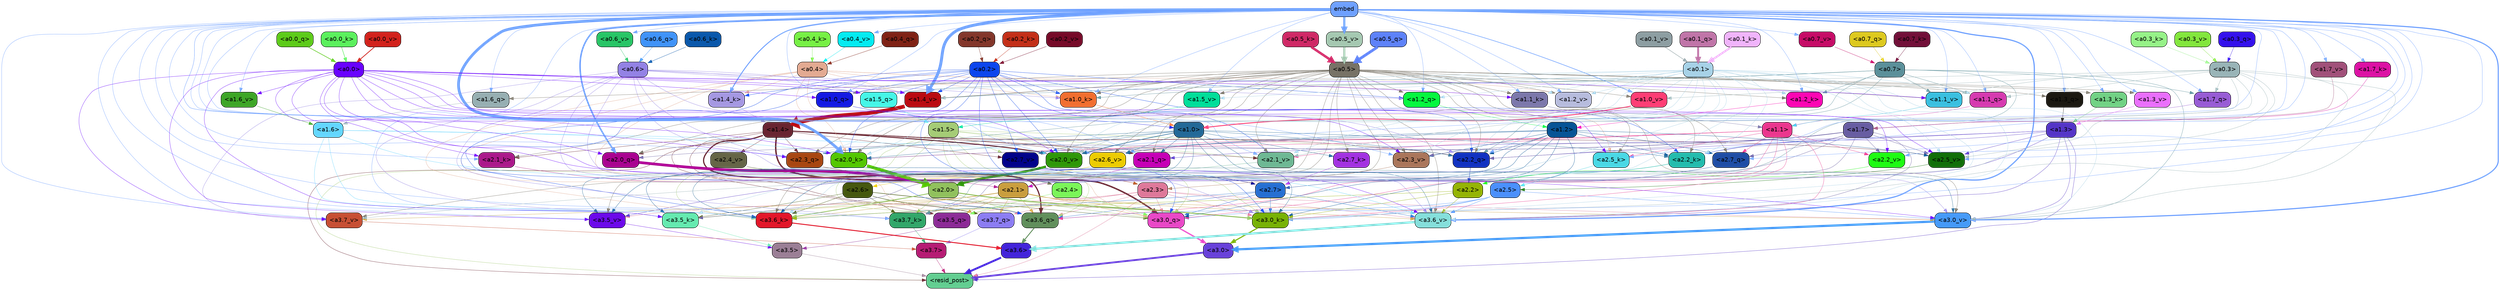 strict digraph "" {
	graph [bgcolor=transparent,
		layout=dot,
		overlap=false,
		splines=true
	];
	"<a3.7>"	[color=black,
		fillcolor="#b61c74",
		fontname=Helvetica,
		shape=box,
		style="filled, rounded"];
	"<resid_post>"	[color=black,
		fillcolor="#62ce91",
		fontname=Helvetica,
		shape=box,
		style="filled, rounded"];
	"<a3.7>" -> "<resid_post>"	[color="#b61c74",
		penwidth=0.6239100098609924];
	"<a3.6>"	[color=black,
		fillcolor="#4324da",
		fontname=Helvetica,
		shape=box,
		style="filled, rounded"];
	"<a3.6>" -> "<resid_post>"	[color="#4324da",
		penwidth=4.569062113761902];
	"<a3.5>"	[color=black,
		fillcolor="#9b7f96",
		fontname=Helvetica,
		shape=box,
		style="filled, rounded"];
	"<a3.5>" -> "<resid_post>"	[color="#9b7f96",
		penwidth=0.6];
	"<a3.0>"	[color=black,
		fillcolor="#6942da",
		fontname=Helvetica,
		shape=box,
		style="filled, rounded"];
	"<a3.0>" -> "<resid_post>"	[color="#6942da",
		penwidth=4.283544182777405];
	"<a2.3>"	[color=black,
		fillcolor="#de789a",
		fontname=Helvetica,
		shape=box,
		style="filled, rounded"];
	"<a2.3>" -> "<resid_post>"	[color="#de789a",
		penwidth=0.6];
	"<a3.7_q>"	[color=black,
		fillcolor="#8c7df3",
		fontname=Helvetica,
		shape=box,
		style="filled, rounded"];
	"<a2.3>" -> "<a3.7_q>"	[color="#de789a",
		penwidth=0.6];
	"<a3.6_q>"	[color=black,
		fillcolor="#618f5c",
		fontname=Helvetica,
		shape=box,
		style="filled, rounded"];
	"<a2.3>" -> "<a3.6_q>"	[color="#de789a",
		penwidth=0.6];
	"<a3.5_q>"	[color=black,
		fillcolor="#8d2b97",
		fontname=Helvetica,
		shape=box,
		style="filled, rounded"];
	"<a2.3>" -> "<a3.5_q>"	[color="#de789a",
		penwidth=0.6];
	"<a3.0_q>"	[color=black,
		fillcolor="#e948c7",
		fontname=Helvetica,
		shape=box,
		style="filled, rounded"];
	"<a2.3>" -> "<a3.0_q>"	[color="#de789a",
		penwidth=0.6];
	"<a3.0_k>"	[color=black,
		fillcolor="#78b206",
		fontname=Helvetica,
		shape=box,
		style="filled, rounded"];
	"<a2.3>" -> "<a3.0_k>"	[color="#de789a",
		penwidth=0.6];
	"<a3.6_v>"	[color=black,
		fillcolor="#85dfdb",
		fontname=Helvetica,
		shape=box,
		style="filled, rounded"];
	"<a2.3>" -> "<a3.6_v>"	[color="#de789a",
		penwidth=0.6];
	"<a3.5_v>"	[color=black,
		fillcolor="#6c0aea",
		fontname=Helvetica,
		shape=box,
		style="filled, rounded"];
	"<a2.3>" -> "<a3.5_v>"	[color="#de789a",
		penwidth=0.6];
	"<a3.0_v>"	[color=black,
		fillcolor="#469af8",
		fontname=Helvetica,
		shape=box,
		style="filled, rounded"];
	"<a2.3>" -> "<a3.0_v>"	[color="#de789a",
		penwidth=0.6];
	"<a1.5>"	[color=black,
		fillcolor="#a5cc76",
		fontname=Helvetica,
		shape=box,
		style="filled, rounded"];
	"<a1.5>" -> "<resid_post>"	[color="#a5cc76",
		penwidth=0.6];
	"<a1.5>" -> "<a3.6_q>"	[color="#a5cc76",
		penwidth=0.6];
	"<a1.5>" -> "<a3.5_q>"	[color="#a5cc76",
		penwidth=0.6];
	"<a1.5>" -> "<a3.0_q>"	[color="#a5cc76",
		penwidth=0.6];
	"<a3.6_k>"	[color=black,
		fillcolor="#e3172a",
		fontname=Helvetica,
		shape=box,
		style="filled, rounded"];
	"<a1.5>" -> "<a3.6_k>"	[color="#a5cc76",
		penwidth=0.6];
	"<a1.5>" -> "<a3.0_k>"	[color="#a5cc76",
		penwidth=0.6];
	"<a2.2_q>"	[color=black,
		fillcolor="#1132c1",
		fontname=Helvetica,
		shape=box,
		style="filled, rounded"];
	"<a1.5>" -> "<a2.2_q>"	[color="#a5cc76",
		penwidth=0.6];
	"<a2.7_v>"	[color=black,
		fillcolor="#01028a",
		fontname=Helvetica,
		shape=box,
		style="filled, rounded"];
	"<a1.5>" -> "<a2.7_v>"	[color="#a5cc76",
		penwidth=0.6];
	"<a2.6_v>"	[color=black,
		fillcolor="#eccc04",
		fontname=Helvetica,
		shape=box,
		style="filled, rounded"];
	"<a1.5>" -> "<a2.6_v>"	[color="#a5cc76",
		penwidth=0.6];
	"<a2.1_v>"	[color=black,
		fillcolor="#6eb894",
		fontname=Helvetica,
		shape=box,
		style="filled, rounded"];
	"<a1.5>" -> "<a2.1_v>"	[color="#a5cc76",
		penwidth=0.6];
	"<a1.4>"	[color=black,
		fillcolor="#692531",
		fontname=Helvetica,
		shape=box,
		style="filled, rounded"];
	"<a1.4>" -> "<resid_post>"	[color="#692531",
		penwidth=0.6];
	"<a1.4>" -> "<a3.7_q>"	[color="#692531",
		penwidth=0.6];
	"<a1.4>" -> "<a3.6_q>"	[color="#692531",
		penwidth=2.7536282539367676];
	"<a1.4>" -> "<a3.5_q>"	[color="#692531",
		penwidth=0.6];
	"<a1.4>" -> "<a3.0_q>"	[color="#692531",
		penwidth=3.3369133472442627];
	"<a2.3_q>"	[color=black,
		fillcolor="#a84712",
		fontname=Helvetica,
		shape=box,
		style="filled, rounded"];
	"<a1.4>" -> "<a2.3_q>"	[color="#692531",
		penwidth=0.6];
	"<a1.4>" -> "<a2.2_q>"	[color="#692531",
		penwidth=0.6];
	"<a2.1_q>"	[color=black,
		fillcolor="#c601b6",
		fontname=Helvetica,
		shape=box,
		style="filled, rounded"];
	"<a1.4>" -> "<a2.1_q>"	[color="#692531",
		penwidth=0.6];
	"<a2.0_q>"	[color=black,
		fillcolor="#a90390",
		fontname=Helvetica,
		shape=box,
		style="filled, rounded"];
	"<a1.4>" -> "<a2.0_q>"	[color="#692531",
		penwidth=0.6];
	"<a2.1_k>"	[color=black,
		fillcolor="#ab198b",
		fontname=Helvetica,
		shape=box,
		style="filled, rounded"];
	"<a1.4>" -> "<a2.1_k>"	[color="#692531",
		penwidth=0.6];
	"<a1.4>" -> "<a2.7_v>"	[color="#692531",
		penwidth=0.6];
	"<a1.4>" -> "<a2.6_v>"	[color="#692531",
		penwidth=0.6];
	"<a2.5_v>"	[color=black,
		fillcolor="#116f09",
		fontname=Helvetica,
		shape=box,
		style="filled, rounded"];
	"<a1.4>" -> "<a2.5_v>"	[color="#692531",
		penwidth=0.6];
	"<a2.4_v>"	[color=black,
		fillcolor="#656547",
		fontname=Helvetica,
		shape=box,
		style="filled, rounded"];
	"<a1.4>" -> "<a2.4_v>"	[color="#692531",
		penwidth=0.6];
	"<a1.4>" -> "<a2.1_v>"	[color="#692531",
		penwidth=0.6];
	"<a2.0_v>"	[color=black,
		fillcolor="#2f9709",
		fontname=Helvetica,
		shape=box,
		style="filled, rounded"];
	"<a1.4>" -> "<a2.0_v>"	[color="#692531",
		penwidth=2.2818827629089355];
	"<a1.3>"	[color=black,
		fillcolor="#5435c7",
		fontname=Helvetica,
		shape=box,
		style="filled, rounded"];
	"<a1.3>" -> "<resid_post>"	[color="#5435c7",
		penwidth=0.6];
	"<a1.3>" -> "<a3.6_v>"	[color="#5435c7",
		penwidth=0.6];
	"<a1.3>" -> "<a3.5_v>"	[color="#5435c7",
		penwidth=0.6];
	"<a1.3>" -> "<a3.0_v>"	[color="#5435c7",
		penwidth=0.6];
	"<a1.3>" -> "<a2.2_q>"	[color="#5435c7",
		penwidth=0.6];
	"<a1.3>" -> "<a2.1_q>"	[color="#5435c7",
		penwidth=0.6];
	"<a2.2_k>"	[color=black,
		fillcolor="#24bcad",
		fontname=Helvetica,
		shape=box,
		style="filled, rounded"];
	"<a1.3>" -> "<a2.2_k>"	[color="#5435c7",
		penwidth=0.6];
	"<a1.3>" -> "<a2.5_v>"	[color="#5435c7",
		penwidth=0.6];
	"<a3.7_q>" -> "<a3.7>"	[color="#8c7df3",
		penwidth=0.6];
	"<a3.6_q>" -> "<a3.6>"	[color="#618f5c",
		penwidth=2.0344843566417694];
	"<a3.5_q>" -> "<a3.5>"	[color="#8d2b97",
		penwidth=0.6];
	"<a3.0_q>" -> "<a3.0>"	[color="#e948c7",
		penwidth=2.863015294075012];
	"<a3.7_k>"	[color=black,
		fillcolor="#32a76a",
		fontname=Helvetica,
		shape=box,
		style="filled, rounded"];
	"<a3.7_k>" -> "<a3.7>"	[color="#32a76a",
		penwidth=0.6];
	"<a3.6_k>" -> "<a3.6>"	[color="#e3172a",
		penwidth=2.1770318150520325];
	"<a3.5_k>"	[color=black,
		fillcolor="#65eab0",
		fontname=Helvetica,
		shape=box,
		style="filled, rounded"];
	"<a3.5_k>" -> "<a3.5>"	[color="#65eab0",
		penwidth=0.6];
	"<a3.0_k>" -> "<a3.0>"	[color="#78b206",
		penwidth=2.6323853135108948];
	"<a3.7_v>"	[color=black,
		fillcolor="#c74f34",
		fontname=Helvetica,
		shape=box,
		style="filled, rounded"];
	"<a3.7_v>" -> "<a3.7>"	[color="#c74f34",
		penwidth=0.6];
	"<a3.6_v>" -> "<a3.6>"	[color="#85dfdb",
		penwidth=4.972373723983765];
	"<a3.5_v>" -> "<a3.5>"	[color="#6c0aea",
		penwidth=0.6];
	"<a3.0_v>" -> "<a3.0>"	[color="#469af8",
		penwidth=5.1638524532318115];
	"<a2.6>"	[color=black,
		fillcolor="#46580f",
		fontname=Helvetica,
		shape=box,
		style="filled, rounded"];
	"<a2.6>" -> "<a3.7_q>"	[color="#46580f",
		penwidth=0.6];
	"<a2.6>" -> "<a3.6_q>"	[color="#46580f",
		penwidth=0.6];
	"<a2.6>" -> "<a3.0_q>"	[color="#46580f",
		penwidth=0.6];
	"<a2.6>" -> "<a3.7_k>"	[color="#46580f",
		penwidth=0.6];
	"<a2.6>" -> "<a3.6_k>"	[color="#46580f",
		penwidth=0.6];
	"<a2.6>" -> "<a3.5_k>"	[color="#46580f",
		penwidth=0.6];
	"<a2.6>" -> "<a3.0_k>"	[color="#46580f",
		penwidth=0.6];
	"<a2.1>"	[color=black,
		fillcolor="#c99e3e",
		fontname=Helvetica,
		shape=box,
		style="filled, rounded"];
	"<a2.1>" -> "<a3.7_q>"	[color="#c99e3e",
		penwidth=0.6];
	"<a2.1>" -> "<a3.6_q>"	[color="#c99e3e",
		penwidth=0.6];
	"<a2.1>" -> "<a3.5_q>"	[color="#c99e3e",
		penwidth=0.6];
	"<a2.1>" -> "<a3.0_q>"	[color="#c99e3e",
		penwidth=0.6];
	"<a2.1>" -> "<a3.7_k>"	[color="#c99e3e",
		penwidth=0.6];
	"<a2.1>" -> "<a3.6_k>"	[color="#c99e3e",
		penwidth=0.6];
	"<a2.1>" -> "<a3.5_k>"	[color="#c99e3e",
		penwidth=0.6];
	"<a2.1>" -> "<a3.0_k>"	[color="#c99e3e",
		penwidth=0.6];
	"<a2.1>" -> "<a3.7_v>"	[color="#c99e3e",
		penwidth=0.6];
	"<a2.1>" -> "<a3.6_v>"	[color="#c99e3e",
		penwidth=0.6];
	"<a2.1>" -> "<a3.0_v>"	[color="#c99e3e",
		penwidth=0.6];
	"<a2.7>"	[color=black,
		fillcolor="#266fd2",
		fontname=Helvetica,
		shape=box,
		style="filled, rounded"];
	"<a2.7>" -> "<a3.6_q>"	[color="#266fd2",
		penwidth=0.6];
	"<a2.7>" -> "<a3.0_q>"	[color="#266fd2",
		penwidth=0.6];
	"<a2.7>" -> "<a3.6_k>"	[color="#266fd2",
		penwidth=0.6];
	"<a2.7>" -> "<a3.0_k>"	[color="#266fd2",
		penwidth=0.6];
	"<a2.7>" -> "<a3.6_v>"	[color="#266fd2",
		penwidth=0.6];
	"<a2.5>"	[color=black,
		fillcolor="#4b90fc",
		fontname=Helvetica,
		shape=box,
		style="filled, rounded"];
	"<a2.5>" -> "<a3.6_q>"	[color="#4b90fc",
		penwidth=0.6];
	"<a2.5>" -> "<a3.0_q>"	[color="#4b90fc",
		penwidth=0.6];
	"<a2.5>" -> "<a3.0_k>"	[color="#4b90fc",
		penwidth=0.6];
	"<a2.5>" -> "<a3.6_v>"	[color="#4b90fc",
		penwidth=0.6];
	"<a2.5>" -> "<a3.0_v>"	[color="#4b90fc",
		penwidth=0.6];
	"<a2.0>"	[color=black,
		fillcolor="#91c15d",
		fontname=Helvetica,
		shape=box,
		style="filled, rounded"];
	"<a2.0>" -> "<a3.6_q>"	[color="#91c15d",
		penwidth=0.6];
	"<a2.0>" -> "<a3.0_q>"	[color="#91c15d",
		penwidth=0.6];
	"<a2.0>" -> "<a3.7_k>"	[color="#91c15d",
		penwidth=0.6];
	"<a2.0>" -> "<a3.6_k>"	[color="#91c15d",
		penwidth=1.7047871947288513];
	"<a2.0>" -> "<a3.5_k>"	[color="#91c15d",
		penwidth=0.6];
	"<a2.0>" -> "<a3.0_k>"	[color="#91c15d",
		penwidth=2.239806979894638];
	"<a1.1>"	[color=black,
		fillcolor="#eb378e",
		fontname=Helvetica,
		shape=box,
		style="filled, rounded"];
	"<a1.1>" -> "<a3.6_q>"	[color="#eb378e",
		penwidth=0.6];
	"<a1.1>" -> "<a3.0_q>"	[color="#eb378e",
		penwidth=0.6];
	"<a1.1>" -> "<a3.0_k>"	[color="#eb378e",
		penwidth=0.6];
	"<a1.1>" -> "<a3.6_v>"	[color="#eb378e",
		penwidth=0.6];
	"<a2.7_q>"	[color=black,
		fillcolor="#1f4da5",
		fontname=Helvetica,
		shape=box,
		style="filled, rounded"];
	"<a1.1>" -> "<a2.7_q>"	[color="#eb378e",
		penwidth=0.6];
	"<a2.5_k>"	[color=black,
		fillcolor="#4ad8e5",
		fontname=Helvetica,
		shape=box,
		style="filled, rounded"];
	"<a1.1>" -> "<a2.5_k>"	[color="#eb378e",
		penwidth=0.6];
	"<a2.0_k>"	[color=black,
		fillcolor="#54c702",
		fontname=Helvetica,
		shape=box,
		style="filled, rounded"];
	"<a1.1>" -> "<a2.0_k>"	[color="#eb378e",
		penwidth=0.6];
	"<a1.1>" -> "<a2.6_v>"	[color="#eb378e",
		penwidth=0.6];
	"<a2.2_v>"	[color=black,
		fillcolor="#1efb13",
		fontname=Helvetica,
		shape=box,
		style="filled, rounded"];
	"<a1.1>" -> "<a2.2_v>"	[color="#eb378e",
		penwidth=0.6];
	"<a1.1>" -> "<a2.1_v>"	[color="#eb378e",
		penwidth=0.6];
	"<a1.1>" -> "<a2.0_v>"	[color="#eb378e",
		penwidth=0.6];
	"<a0.4>"	[color=black,
		fillcolor="#e3aa92",
		fontname=Helvetica,
		shape=box,
		style="filled, rounded"];
	"<a0.4>" -> "<a3.6_q>"	[color="#e3aa92",
		penwidth=0.6];
	"<a0.4>" -> "<a3.0_q>"	[color="#e3aa92",
		penwidth=0.6];
	"<a0.4>" -> "<a3.6_k>"	[color="#e3aa92",
		penwidth=0.6];
	"<a0.4>" -> "<a2.5_k>"	[color="#e3aa92",
		penwidth=0.6];
	"<a0.4>" -> "<a2.0_k>"	[color="#e3aa92",
		penwidth=0.6];
	"<a1.4_k>"	[color=black,
		fillcolor="#a598e2",
		fontname=Helvetica,
		shape=box,
		style="filled, rounded"];
	"<a0.4>" -> "<a1.4_k>"	[color="#e3aa92",
		penwidth=0.6];
	"<a1.1_k>"	[color=black,
		fillcolor="#7c78ab",
		fontname=Helvetica,
		shape=box,
		style="filled, rounded"];
	"<a0.4>" -> "<a1.1_k>"	[color="#e3aa92",
		penwidth=0.6];
	"<a1.0_k>"	[color=black,
		fillcolor="#f16f30",
		fontname=Helvetica,
		shape=box,
		style="filled, rounded"];
	"<a0.4>" -> "<a1.0_k>"	[color="#e3aa92",
		penwidth=0.6];
	"<a1.4_v>"	[color=black,
		fillcolor="#ba0b11",
		fontname=Helvetica,
		shape=box,
		style="filled, rounded"];
	"<a0.4>" -> "<a1.4_v>"	[color="#e3aa92",
		penwidth=0.6];
	"<a1.2_v>"	[color=black,
		fillcolor="#b7bcdd",
		fontname=Helvetica,
		shape=box,
		style="filled, rounded"];
	"<a0.4>" -> "<a1.2_v>"	[color="#e3aa92",
		penwidth=0.6];
	"<a0.2>"	[color=black,
		fillcolor="#0d46ed",
		fontname=Helvetica,
		shape=box,
		style="filled, rounded"];
	"<a0.2>" -> "<a3.6_q>"	[color="#0d46ed",
		penwidth=0.6];
	"<a0.2>" -> "<a3.0_q>"	[color="#0d46ed",
		penwidth=0.6];
	"<a0.2>" -> "<a3.6_k>"	[color="#0d46ed",
		penwidth=0.6];
	"<a0.2>" -> "<a3.0_k>"	[color="#0d46ed",
		penwidth=0.6];
	"<a0.2>" -> "<a2.2_q>"	[color="#0d46ed",
		penwidth=0.6];
	"<a0.2>" -> "<a2.2_k>"	[color="#0d46ed",
		penwidth=0.6];
	"<a0.2>" -> "<a2.0_k>"	[color="#0d46ed",
		penwidth=0.6];
	"<a0.2>" -> "<a2.7_v>"	[color="#0d46ed",
		penwidth=0.6];
	"<a0.2>" -> "<a2.1_v>"	[color="#0d46ed",
		penwidth=0.6];
	"<a0.2>" -> "<a2.0_v>"	[color="#0d46ed",
		penwidth=0.6];
	"<a1.5_q>"	[color=black,
		fillcolor="#46f6e7",
		fontname=Helvetica,
		shape=box,
		style="filled, rounded"];
	"<a0.2>" -> "<a1.5_q>"	[color="#0d46ed",
		penwidth=0.6];
	"<a1.2_q>"	[color=black,
		fillcolor="#06f740",
		fontname=Helvetica,
		shape=box,
		style="filled, rounded"];
	"<a0.2>" -> "<a1.2_q>"	[color="#0d46ed",
		penwidth=0.6];
	"<a1.0_q>"	[color=black,
		fillcolor="#141ae3",
		fontname=Helvetica,
		shape=box,
		style="filled, rounded"];
	"<a0.2>" -> "<a1.0_q>"	[color="#0d46ed",
		penwidth=0.6];
	"<a0.2>" -> "<a1.4_k>"	[color="#0d46ed",
		penwidth=0.6];
	"<a0.2>" -> "<a1.0_k>"	[color="#0d46ed",
		penwidth=0.6];
	"<a0.2>" -> "<a1.4_v>"	[color="#0d46ed",
		penwidth=0.6];
	"<a2.4>"	[color=black,
		fillcolor="#7bf559",
		fontname=Helvetica,
		shape=box,
		style="filled, rounded"];
	"<a2.4>" -> "<a3.5_q>"	[color="#7bf559",
		penwidth=0.6];
	"<a2.4>" -> "<a3.0_q>"	[color="#7bf559",
		penwidth=0.6];
	"<a1.2>"	[color=black,
		fillcolor="#075496",
		fontname=Helvetica,
		shape=box,
		style="filled, rounded"];
	"<a1.2>" -> "<a3.0_q>"	[color="#075496",
		penwidth=0.6];
	"<a1.2>" -> "<a3.6_k>"	[color="#075496",
		penwidth=0.6];
	"<a1.2>" -> "<a3.5_k>"	[color="#075496",
		penwidth=0.6];
	"<a1.2>" -> "<a3.0_k>"	[color="#075496",
		penwidth=0.6];
	"<a1.2>" -> "<a3.5_v>"	[color="#075496",
		penwidth=0.6];
	"<a1.2>" -> "<a2.7_q>"	[color="#075496",
		penwidth=0.6];
	"<a1.2>" -> "<a2.2_q>"	[color="#075496",
		penwidth=0.6];
	"<a1.2>" -> "<a2.2_k>"	[color="#075496",
		penwidth=0.6];
	"<a1.2>" -> "<a2.6_v>"	[color="#075496",
		penwidth=0.6];
	"<a1.2>" -> "<a2.5_v>"	[color="#075496",
		penwidth=0.6];
	"<a2.3_v>"	[color=black,
		fillcolor="#aa765b",
		fontname=Helvetica,
		shape=box,
		style="filled, rounded"];
	"<a1.2>" -> "<a2.3_v>"	[color="#075496",
		penwidth=0.6];
	"<a1.2>" -> "<a2.0_v>"	[color="#075496",
		penwidth=0.6];
	"<a1.7>"	[color=black,
		fillcolor="#685da2",
		fontname=Helvetica,
		shape=box,
		style="filled, rounded"];
	"<a1.7>" -> "<a3.7_k>"	[color="#685da2",
		penwidth=0.6];
	"<a1.7>" -> "<a3.5_k>"	[color="#685da2",
		penwidth=0.6];
	"<a1.7>" -> "<a3.6_v>"	[color="#685da2",
		penwidth=0.6];
	"<a1.7>" -> "<a2.7_q>"	[color="#685da2",
		penwidth=0.6];
	"<a1.7>" -> "<a2.2_q>"	[color="#685da2",
		penwidth=0.6];
	"<a1.7>" -> "<a2.0_q>"	[color="#685da2",
		penwidth=0.6];
	"<a1.7>" -> "<a2.2_k>"	[color="#685da2",
		penwidth=0.6];
	"<a1.7>" -> "<a2.0_k>"	[color="#685da2",
		penwidth=0.6];
	"<a1.7>" -> "<a2.5_v>"	[color="#685da2",
		penwidth=0.6];
	"<a1.7>" -> "<a2.3_v>"	[color="#685da2",
		penwidth=0.6];
	"<a1.7>" -> "<a2.2_v>"	[color="#685da2",
		penwidth=0.6];
	"<a0.7>"	[color=black,
		fillcolor="#5b909a",
		fontname=Helvetica,
		shape=box,
		style="filled, rounded"];
	"<a0.7>" -> "<a3.7_k>"	[color="#5b909a",
		penwidth=0.6];
	"<a0.7>" -> "<a3.0_v>"	[color="#5b909a",
		penwidth=0.6];
	"<a0.7>" -> "<a2.3_q>"	[color="#5b909a",
		penwidth=0.6];
	"<a0.7>" -> "<a2.2_q>"	[color="#5b909a",
		penwidth=0.6];
	"<a1.7_q>"	[color=black,
		fillcolor="#985cd5",
		fontname=Helvetica,
		shape=box,
		style="filled, rounded"];
	"<a0.7>" -> "<a1.7_q>"	[color="#5b909a",
		penwidth=0.6];
	"<a0.7>" -> "<a1.5_q>"	[color="#5b909a",
		penwidth=0.6];
	"<a1.1_q>"	[color=black,
		fillcolor="#d63bb0",
		fontname=Helvetica,
		shape=box,
		style="filled, rounded"];
	"<a0.7>" -> "<a1.1_q>"	[color="#5b909a",
		penwidth=0.6];
	"<a1.2_k>"	[color=black,
		fillcolor="#fb06b3",
		fontname=Helvetica,
		shape=box,
		style="filled, rounded"];
	"<a0.7>" -> "<a1.2_k>"	[color="#5b909a",
		penwidth=0.6];
	"<a0.7>" -> "<a1.0_k>"	[color="#5b909a",
		penwidth=0.6];
	"<a0.7>" -> "<a1.4_v>"	[color="#5b909a",
		penwidth=0.6];
	"<a1.1_v>"	[color=black,
		fillcolor="#3ac0e0",
		fontname=Helvetica,
		shape=box,
		style="filled, rounded"];
	"<a0.7>" -> "<a1.1_v>"	[color="#5b909a",
		penwidth=0.6];
	"<a0.6>"	[color=black,
		fillcolor="#9382e5",
		fontname=Helvetica,
		shape=box,
		style="filled, rounded"];
	"<a0.6>" -> "<a3.7_k>"	[color="#9382e5",
		penwidth=0.6];
	"<a0.6>" -> "<a3.6_k>"	[color="#9382e5",
		penwidth=0.6];
	"<a0.6>" -> "<a3.0_k>"	[color="#9382e5",
		penwidth=0.6];
	"<a0.6>" -> "<a3.7_v>"	[color="#9382e5",
		penwidth=0.6];
	"<a0.6>" -> "<a3.6_v>"	[color="#9382e5",
		penwidth=0.6];
	"<a0.6>" -> "<a3.0_v>"	[color="#9382e5",
		penwidth=0.6];
	"<a0.6>" -> "<a2.3_q>"	[color="#9382e5",
		penwidth=0.6];
	"<a0.6>" -> "<a2.2_q>"	[color="#9382e5",
		penwidth=0.6];
	"<a0.6>" -> "<a1.5_q>"	[color="#9382e5",
		penwidth=0.6];
	"<a0.6>" -> "<a1.2_q>"	[color="#9382e5",
		penwidth=0.6];
	"<a0.6>" -> "<a1.0_k>"	[color="#9382e5",
		penwidth=0.6];
	"<a0.6>" -> "<a1.4_v>"	[color="#9382e5",
		penwidth=0.6];
	embed	[color=black,
		fillcolor="#6ea0ff",
		fontname=Helvetica,
		shape=box,
		style="filled, rounded"];
	embed -> "<a3.7_k>"	[color="#6ea0ff",
		penwidth=0.6];
	embed -> "<a3.6_k>"	[color="#6ea0ff",
		penwidth=0.6];
	embed -> "<a3.5_k>"	[color="#6ea0ff",
		penwidth=0.6];
	embed -> "<a3.0_k>"	[color="#6ea0ff",
		penwidth=0.6];
	embed -> "<a3.7_v>"	[color="#6ea0ff",
		penwidth=0.6];
	embed -> "<a3.6_v>"	[color="#6ea0ff",
		penwidth=2.7369276881217957];
	embed -> "<a3.5_v>"	[color="#6ea0ff",
		penwidth=0.6];
	embed -> "<a3.0_v>"	[color="#6ea0ff",
		penwidth=2.5778204202651978];
	embed -> "<a2.7_q>"	[color="#6ea0ff",
		penwidth=0.6];
	embed -> "<a2.3_q>"	[color="#6ea0ff",
		penwidth=0.6];
	embed -> "<a2.2_q>"	[color="#6ea0ff",
		penwidth=0.6];
	embed -> "<a2.1_q>"	[color="#6ea0ff",
		penwidth=0.6];
	embed -> "<a2.0_q>"	[color="#6ea0ff",
		penwidth=3.459219217300415];
	embed -> "<a2.5_k>"	[color="#6ea0ff",
		penwidth=0.6];
	embed -> "<a2.2_k>"	[color="#6ea0ff",
		penwidth=0.6363201141357422];
	embed -> "<a2.1_k>"	[color="#6ea0ff",
		penwidth=0.6];
	embed -> "<a2.0_k>"	[color="#6ea0ff",
		penwidth=6.407642982900143];
	embed -> "<a2.7_v>"	[color="#6ea0ff",
		penwidth=0.6];
	embed -> "<a2.6_v>"	[color="#6ea0ff",
		penwidth=0.6];
	embed -> "<a2.5_v>"	[color="#6ea0ff",
		penwidth=0.6];
	embed -> "<a2.3_v>"	[color="#6ea0ff",
		penwidth=0.6];
	embed -> "<a2.2_v>"	[color="#6ea0ff",
		penwidth=0.6175012588500977];
	embed -> "<a2.1_v>"	[color="#6ea0ff",
		penwidth=0.6];
	embed -> "<a2.0_v>"	[color="#6ea0ff",
		penwidth=0.6];
	embed -> "<a1.7_q>"	[color="#6ea0ff",
		penwidth=0.6];
	"<a1.6_q>"	[color=black,
		fillcolor="#97afb2",
		fontname=Helvetica,
		shape=box,
		style="filled, rounded"];
	embed -> "<a1.6_q>"	[color="#6ea0ff",
		penwidth=0.6];
	embed -> "<a1.5_q>"	[color="#6ea0ff",
		penwidth=0.6186923980712891];
	"<a1.3_q>"	[color=black,
		fillcolor="#1b1811",
		fontname=Helvetica,
		shape=box,
		style="filled, rounded"];
	embed -> "<a1.3_q>"	[color="#6ea0ff",
		penwidth=0.6];
	embed -> "<a1.2_q>"	[color="#6ea0ff",
		penwidth=0.6];
	embed -> "<a1.1_q>"	[color="#6ea0ff",
		penwidth=0.6];
	embed -> "<a1.0_q>"	[color="#6ea0ff",
		penwidth=0.6];
	"<a1.7_k>"	[color=black,
		fillcolor="#dc11a4",
		fontname=Helvetica,
		shape=box,
		style="filled, rounded"];
	embed -> "<a1.7_k>"	[color="#6ea0ff",
		penwidth=0.6];
	embed -> "<a1.4_k>"	[color="#6ea0ff",
		penwidth=2.1454997062683105];
	"<a1.3_k>"	[color=black,
		fillcolor="#72d285",
		fontname=Helvetica,
		shape=box,
		style="filled, rounded"];
	embed -> "<a1.3_k>"	[color="#6ea0ff",
		penwidth=0.6];
	embed -> "<a1.2_k>"	[color="#6ea0ff",
		penwidth=0.6];
	embed -> "<a1.1_k>"	[color="#6ea0ff",
		penwidth=0.6];
	embed -> "<a1.0_k>"	[color="#6ea0ff",
		penwidth=0.6];
	"<a1.7_v>"	[color=black,
		fillcolor="#a1517a",
		fontname=Helvetica,
		shape=box,
		style="filled, rounded"];
	embed -> "<a1.7_v>"	[color="#6ea0ff",
		penwidth=0.6];
	"<a1.6_v>"	[color=black,
		fillcolor="#3ea627",
		fontname=Helvetica,
		shape=box,
		style="filled, rounded"];
	embed -> "<a1.6_v>"	[color="#6ea0ff",
		penwidth=0.6];
	"<a1.5_v>"	[color=black,
		fillcolor="#01de9a",
		fontname=Helvetica,
		shape=box,
		style="filled, rounded"];
	embed -> "<a1.5_v>"	[color="#6ea0ff",
		penwidth=0.6];
	embed -> "<a1.4_v>"	[color="#6ea0ff",
		penwidth=6.860090345144272];
	"<a1.3_v>"	[color=black,
		fillcolor="#ea6ffc",
		fontname=Helvetica,
		shape=box,
		style="filled, rounded"];
	embed -> "<a1.3_v>"	[color="#6ea0ff",
		penwidth=0.6];
	embed -> "<a1.2_v>"	[color="#6ea0ff",
		penwidth=0.6];
	embed -> "<a1.1_v>"	[color="#6ea0ff",
		penwidth=0.6];
	"<a1.0_v>"	[color=black,
		fillcolor="#fe3e75",
		fontname=Helvetica,
		shape=box,
		style="filled, rounded"];
	embed -> "<a1.0_v>"	[color="#6ea0ff",
		penwidth=1.2940821647644043];
	"<a0.7_v>"	[color=black,
		fillcolor="#c60c67",
		fontname=Helvetica,
		shape=box,
		style="filled, rounded"];
	embed -> "<a0.7_v>"	[color="#6ea0ff",
		penwidth=0.6];
	"<a0.6_v>"	[color=black,
		fillcolor="#28c566",
		fontname=Helvetica,
		shape=box,
		style="filled, rounded"];
	embed -> "<a0.6_v>"	[color="#6ea0ff",
		penwidth=0.6];
	"<a0.5_v>"	[color=black,
		fillcolor="#a5c8b1",
		fontname=Helvetica,
		shape=box,
		style="filled, rounded"];
	embed -> "<a0.5_v>"	[color="#6ea0ff",
		penwidth=4.899768829345703];
	"<a0.4_v>"	[color=black,
		fillcolor="#04ebf1",
		fontname=Helvetica,
		shape=box,
		style="filled, rounded"];
	embed -> "<a0.4_v>"	[color="#6ea0ff",
		penwidth=0.6];
	"<a2.2>"	[color=black,
		fillcolor="#95b405",
		fontname=Helvetica,
		shape=box,
		style="filled, rounded"];
	"<a2.2>" -> "<a3.6_k>"	[color="#95b405",
		penwidth=0.6];
	"<a2.2>" -> "<a3.0_k>"	[color="#95b405",
		penwidth=0.6];
	"<a2.2>" -> "<a3.6_v>"	[color="#95b405",
		penwidth=0.6];
	"<a1.6>"	[color=black,
		fillcolor="#63d6fe",
		fontname=Helvetica,
		shape=box,
		style="filled, rounded"];
	"<a1.6>" -> "<a3.6_k>"	[color="#63d6fe",
		penwidth=0.6];
	"<a1.6>" -> "<a3.5_k>"	[color="#63d6fe",
		penwidth=0.6];
	"<a1.6>" -> "<a3.6_v>"	[color="#63d6fe",
		penwidth=0.6];
	"<a1.6>" -> "<a2.0_k>"	[color="#63d6fe",
		penwidth=0.6];
	"<a1.6>" -> "<a2.0_v>"	[color="#63d6fe",
		penwidth=0.6];
	"<a1.0>"	[color=black,
		fillcolor="#236998",
		fontname=Helvetica,
		shape=box,
		style="filled, rounded"];
	"<a1.0>" -> "<a3.6_k>"	[color="#236998",
		penwidth=0.6];
	"<a1.0>" -> "<a3.0_k>"	[color="#236998",
		penwidth=0.6];
	"<a1.0>" -> "<a3.6_v>"	[color="#236998",
		penwidth=0.6];
	"<a1.0>" -> "<a3.5_v>"	[color="#236998",
		penwidth=0.6];
	"<a1.0>" -> "<a3.0_v>"	[color="#236998",
		penwidth=0.6];
	"<a1.0>" -> "<a2.3_q>"	[color="#236998",
		penwidth=0.6];
	"<a1.0>" -> "<a2.2_q>"	[color="#236998",
		penwidth=0.6];
	"<a1.0>" -> "<a2.1_q>"	[color="#236998",
		penwidth=0.6];
	"<a2.7_k>"	[color=black,
		fillcolor="#a331e1",
		fontname=Helvetica,
		shape=box,
		style="filled, rounded"];
	"<a1.0>" -> "<a2.7_k>"	[color="#236998",
		penwidth=0.6];
	"<a1.0>" -> "<a2.2_k>"	[color="#236998",
		penwidth=0.6];
	"<a1.0>" -> "<a2.0_k>"	[color="#236998",
		penwidth=0.6];
	"<a1.0>" -> "<a2.7_v>"	[color="#236998",
		penwidth=0.6];
	"<a1.0>" -> "<a2.6_v>"	[color="#236998",
		penwidth=0.6];
	"<a1.0>" -> "<a2.0_v>"	[color="#236998",
		penwidth=1.2978954315185547];
	"<a0.5>"	[color=black,
		fillcolor="#777266",
		fontname=Helvetica,
		shape=box,
		style="filled, rounded"];
	"<a0.5>" -> "<a3.6_k>"	[color="#777266",
		penwidth=0.6];
	"<a0.5>" -> "<a3.7_v>"	[color="#777266",
		penwidth=0.6];
	"<a0.5>" -> "<a3.6_v>"	[color="#777266",
		penwidth=0.6];
	"<a0.5>" -> "<a3.5_v>"	[color="#777266",
		penwidth=0.6];
	"<a0.5>" -> "<a3.0_v>"	[color="#777266",
		penwidth=0.6];
	"<a0.5>" -> "<a2.7_q>"	[color="#777266",
		penwidth=0.6];
	"<a0.5>" -> "<a2.3_q>"	[color="#777266",
		penwidth=0.6];
	"<a0.5>" -> "<a2.2_q>"	[color="#777266",
		penwidth=0.6];
	"<a0.5>" -> "<a2.1_q>"	[color="#777266",
		penwidth=0.6];
	"<a0.5>" -> "<a2.0_q>"	[color="#777266",
		penwidth=0.6];
	"<a0.5>" -> "<a2.7_k>"	[color="#777266",
		penwidth=0.6];
	"<a0.5>" -> "<a2.5_k>"	[color="#777266",
		penwidth=0.6];
	"<a0.5>" -> "<a2.2_k>"	[color="#777266",
		penwidth=0.6];
	"<a0.5>" -> "<a2.1_k>"	[color="#777266",
		penwidth=0.6];
	"<a0.5>" -> "<a2.0_k>"	[color="#777266",
		penwidth=0.7721366882324219];
	"<a0.5>" -> "<a2.6_v>"	[color="#777266",
		penwidth=0.6];
	"<a0.5>" -> "<a2.3_v>"	[color="#777266",
		penwidth=0.6];
	"<a0.5>" -> "<a2.1_v>"	[color="#777266",
		penwidth=0.6];
	"<a0.5>" -> "<a2.0_v>"	[color="#777266",
		penwidth=0.6];
	"<a0.5>" -> "<a1.6_q>"	[color="#777266",
		penwidth=0.6];
	"<a0.5>" -> "<a1.3_q>"	[color="#777266",
		penwidth=0.6];
	"<a0.5>" -> "<a1.2_q>"	[color="#777266",
		penwidth=0.6];
	"<a0.5>" -> "<a1.1_q>"	[color="#777266",
		penwidth=0.6];
	"<a0.5>" -> "<a1.0_q>"	[color="#777266",
		penwidth=0.6];
	"<a0.5>" -> "<a1.3_k>"	[color="#777266",
		penwidth=0.6];
	"<a0.5>" -> "<a1.2_k>"	[color="#777266",
		penwidth=0.6];
	"<a0.5>" -> "<a1.1_k>"	[color="#777266",
		penwidth=0.6];
	"<a0.5>" -> "<a1.0_k>"	[color="#777266",
		penwidth=0.6];
	"<a0.5>" -> "<a1.5_v>"	[color="#777266",
		penwidth=0.6];
	"<a0.5>" -> "<a1.4_v>"	[color="#777266",
		penwidth=1.0206317901611328];
	"<a0.5>" -> "<a1.3_v>"	[color="#777266",
		penwidth=0.6];
	"<a0.5>" -> "<a1.2_v>"	[color="#777266",
		penwidth=0.6];
	"<a0.5>" -> "<a1.1_v>"	[color="#777266",
		penwidth=0.6];
	"<a0.5>" -> "<a1.0_v>"	[color="#777266",
		penwidth=0.6];
	"<a0.1>"	[color=black,
		fillcolor="#a7d2e7",
		fontname=Helvetica,
		shape=box,
		style="filled, rounded"];
	"<a0.1>" -> "<a3.6_k>"	[color="#a7d2e7",
		penwidth=0.6];
	"<a0.1>" -> "<a3.5_k>"	[color="#a7d2e7",
		penwidth=0.6];
	"<a0.1>" -> "<a3.0_k>"	[color="#a7d2e7",
		penwidth=0.6];
	"<a0.1>" -> "<a3.6_v>"	[color="#a7d2e7",
		penwidth=0.6];
	"<a0.1>" -> "<a3.0_v>"	[color="#a7d2e7",
		penwidth=0.6];
	"<a0.1>" -> "<a2.3_q>"	[color="#a7d2e7",
		penwidth=0.6];
	"<a0.1>" -> "<a2.2_q>"	[color="#a7d2e7",
		penwidth=0.6];
	"<a0.1>" -> "<a2.2_k>"	[color="#a7d2e7",
		penwidth=0.6];
	"<a0.1>" -> "<a2.0_k>"	[color="#a7d2e7",
		penwidth=0.6];
	"<a0.1>" -> "<a2.5_v>"	[color="#a7d2e7",
		penwidth=0.6];
	"<a0.1>" -> "<a2.3_v>"	[color="#a7d2e7",
		penwidth=0.6];
	"<a0.1>" -> "<a2.1_v>"	[color="#a7d2e7",
		penwidth=0.6];
	"<a0.1>" -> "<a2.0_v>"	[color="#a7d2e7",
		penwidth=0.6];
	"<a0.1>" -> "<a1.5_q>"	[color="#a7d2e7",
		penwidth=0.6];
	"<a0.1>" -> "<a1.2_q>"	[color="#a7d2e7",
		penwidth=0.6];
	"<a0.1>" -> "<a1.1_q>"	[color="#a7d2e7",
		penwidth=0.6];
	"<a0.1>" -> "<a1.2_k>"	[color="#a7d2e7",
		penwidth=0.6];
	"<a0.1>" -> "<a1.1_k>"	[color="#a7d2e7",
		penwidth=0.6];
	"<a0.1>" -> "<a1.5_v>"	[color="#a7d2e7",
		penwidth=0.6];
	"<a0.1>" -> "<a1.4_v>"	[color="#a7d2e7",
		penwidth=0.6];
	"<a0.1>" -> "<a1.2_v>"	[color="#a7d2e7",
		penwidth=0.6];
	"<a0.1>" -> "<a1.0_v>"	[color="#a7d2e7",
		penwidth=0.6];
	"<a0.0>"	[color=black,
		fillcolor="#6902fe",
		fontname=Helvetica,
		shape=box,
		style="filled, rounded"];
	"<a0.0>" -> "<a3.5_k>"	[color="#6902fe",
		penwidth=0.6];
	"<a0.0>" -> "<a3.7_v>"	[color="#6902fe",
		penwidth=0.6];
	"<a0.0>" -> "<a3.6_v>"	[color="#6902fe",
		penwidth=0.6];
	"<a0.0>" -> "<a3.5_v>"	[color="#6902fe",
		penwidth=0.6];
	"<a0.0>" -> "<a3.0_v>"	[color="#6902fe",
		penwidth=0.6];
	"<a0.0>" -> "<a2.3_q>"	[color="#6902fe",
		penwidth=0.6];
	"<a0.0>" -> "<a2.0_q>"	[color="#6902fe",
		penwidth=0.6];
	"<a0.0>" -> "<a2.5_k>"	[color="#6902fe",
		penwidth=0.6];
	"<a0.0>" -> "<a2.1_k>"	[color="#6902fe",
		penwidth=0.6];
	"<a0.0>" -> "<a2.0_k>"	[color="#6902fe",
		penwidth=0.6];
	"<a0.0>" -> "<a2.5_v>"	[color="#6902fe",
		penwidth=0.6];
	"<a0.0>" -> "<a2.3_v>"	[color="#6902fe",
		penwidth=0.6];
	"<a0.0>" -> "<a2.2_v>"	[color="#6902fe",
		penwidth=0.6];
	"<a0.0>" -> "<a2.0_v>"	[color="#6902fe",
		penwidth=0.6];
	"<a0.0>" -> "<a1.5_q>"	[color="#6902fe",
		penwidth=0.6];
	"<a0.0>" -> "<a1.0_q>"	[color="#6902fe",
		penwidth=0.6];
	"<a0.0>" -> "<a1.1_k>"	[color="#6902fe",
		penwidth=0.6];
	"<a0.0>" -> "<a1.6_v>"	[color="#6902fe",
		penwidth=0.6];
	"<a0.0>" -> "<a1.4_v>"	[color="#6902fe",
		penwidth=0.6];
	"<a0.0>" -> "<a1.1_v>"	[color="#6902fe",
		penwidth=0.6];
	"<a0.3>"	[color=black,
		fillcolor="#99b4b7",
		fontname=Helvetica,
		shape=box,
		style="filled, rounded"];
	"<a0.3>" -> "<a3.0_k>"	[color="#99b4b7",
		penwidth=0.6];
	"<a0.3>" -> "<a3.7_v>"	[color="#99b4b7",
		penwidth=0.6];
	"<a0.3>" -> "<a3.0_v>"	[color="#99b4b7",
		penwidth=0.6];
	"<a0.3>" -> "<a2.5_v>"	[color="#99b4b7",
		penwidth=0.6];
	"<a0.3>" -> "<a2.1_v>"	[color="#99b4b7",
		penwidth=0.6];
	"<a0.3>" -> "<a2.0_v>"	[color="#99b4b7",
		penwidth=0.6];
	"<a0.3>" -> "<a1.7_q>"	[color="#99b4b7",
		penwidth=0.6];
	"<a0.3>" -> "<a1.1_q>"	[color="#99b4b7",
		penwidth=0.6];
	"<a0.3>" -> "<a1.4_v>"	[color="#99b4b7",
		penwidth=0.6];
	"<a0.3>" -> "<a1.1_v>"	[color="#99b4b7",
		penwidth=0.6];
	"<a0.3>" -> "<a1.0_v>"	[color="#99b4b7",
		penwidth=0.6];
	"<a2.7_q>" -> "<a2.7>"	[color="#1f4da5",
		penwidth=0.6];
	"<a2.3_q>" -> "<a2.3>"	[color="#a84712",
		penwidth=0.6];
	"<a2.2_q>" -> "<a2.2>"	[color="#1132c1",
		penwidth=0.7441773414611816];
	"<a2.1_q>" -> "<a2.1>"	[color="#c601b6",
		penwidth=0.6];
	"<a2.0_q>" -> "<a2.0>"	[color="#a90390",
		penwidth=6.422367453575134];
	"<a2.7_k>" -> "<a2.7>"	[color="#a331e1",
		penwidth=0.6];
	"<a2.5_k>" -> "<a2.5>"	[color="#4ad8e5",
		penwidth=0.6];
	"<a2.2_k>" -> "<a2.2>"	[color="#24bcad",
		penwidth=0.8810110092163086];
	"<a2.1_k>" -> "<a2.1>"	[color="#ab198b",
		penwidth=0.6];
	"<a2.0_k>" -> "<a2.0>"	[color="#54c702",
		penwidth=7.398894429206848];
	"<a2.7_v>" -> "<a2.7>"	[color="#01028a",
		penwidth=0.6];
	"<a2.6_v>" -> "<a2.6>"	[color="#eccc04",
		penwidth=0.6];
	"<a2.5_v>" -> "<a2.5>"	[color="#116f09",
		penwidth=0.6];
	"<a2.4_v>" -> "<a2.4>"	[color="#656547",
		penwidth=0.6];
	"<a2.3_v>" -> "<a2.3>"	[color="#aa765b",
		penwidth=0.6];
	"<a2.2_v>" -> "<a2.2>"	[color="#1efb13",
		penwidth=0.6];
	"<a2.1_v>" -> "<a2.1>"	[color="#6eb894",
		penwidth=0.6];
	"<a2.0_v>" -> "<a2.0>"	[color="#2f9709",
		penwidth=5.395828627049923];
	"<a1.7_q>" -> "<a1.7>"	[color="#985cd5",
		penwidth=0.6];
	"<a1.6_q>" -> "<a1.6>"	[color="#97afb2",
		penwidth=0.6];
	"<a1.5_q>" -> "<a1.5>"	[color="#46f6e7",
		penwidth=0.6];
	"<a1.3_q>" -> "<a1.3>"	[color="#1b1811",
		penwidth=0.6];
	"<a1.2_q>" -> "<a1.2>"	[color="#06f740",
		penwidth=0.6];
	"<a1.1_q>" -> "<a1.1>"	[color="#d63bb0",
		penwidth=0.6];
	"<a1.0_q>" -> "<a1.0>"	[color="#141ae3",
		penwidth=0.6];
	"<a1.7_k>" -> "<a1.7>"	[color="#dc11a4",
		penwidth=0.6];
	"<a1.4_k>" -> "<a1.4>"	[color="#a598e2",
		penwidth=0.6];
	"<a1.3_k>" -> "<a1.3>"	[color="#72d285",
		penwidth=0.6];
	"<a1.2_k>" -> "<a1.2>"	[color="#fb06b3",
		penwidth=0.6];
	"<a1.1_k>" -> "<a1.1>"	[color="#7c78ab",
		penwidth=0.6];
	"<a1.0_k>" -> "<a1.0>"	[color="#f16f30",
		penwidth=0.6];
	"<a1.7_v>" -> "<a1.7>"	[color="#a1517a",
		penwidth=0.6];
	"<a1.6_v>" -> "<a1.6>"	[color="#3ea627",
		penwidth=0.6];
	"<a1.5_v>" -> "<a1.5>"	[color="#01de9a",
		penwidth=0.6];
	"<a1.4_v>" -> "<a1.4>"	[color="#ba0b11",
		penwidth=8.774570226669312];
	"<a1.3_v>" -> "<a1.3>"	[color="#ea6ffc",
		penwidth=0.6];
	"<a1.2_v>" -> "<a1.2>"	[color="#b7bcdd",
		penwidth=0.6];
	"<a1.1_v>" -> "<a1.1>"	[color="#3ac0e0",
		penwidth=0.6];
	"<a1.0_v>" -> "<a1.0>"	[color="#fe3e75",
		penwidth=2.0497570037841797];
	"<a0.7_q>"	[color=black,
		fillcolor="#ddc91f",
		fontname=Helvetica,
		shape=box,
		style="filled, rounded"];
	"<a0.7_q>" -> "<a0.7>"	[color="#ddc91f",
		penwidth=0.6];
	"<a0.6_q>"	[color=black,
		fillcolor="#4093f8",
		fontname=Helvetica,
		shape=box,
		style="filled, rounded"];
	"<a0.6_q>" -> "<a0.6>"	[color="#4093f8",
		penwidth=0.6];
	"<a0.5_q>"	[color=black,
		fillcolor="#5e82f9",
		fontname=Helvetica,
		shape=box,
		style="filled, rounded"];
	"<a0.5_q>" -> "<a0.5>"	[color="#5e82f9",
		penwidth=6.432042121887207];
	"<a0.4_q>"	[color=black,
		fillcolor="#7f2215",
		fontname=Helvetica,
		shape=box,
		style="filled, rounded"];
	"<a0.4_q>" -> "<a0.4>"	[color="#7f2215",
		penwidth=0.6];
	"<a0.3_q>"	[color=black,
		fillcolor="#3411ec",
		fontname=Helvetica,
		shape=box,
		style="filled, rounded"];
	"<a0.3_q>" -> "<a0.3>"	[color="#3411ec",
		penwidth=0.6];
	"<a0.2_q>"	[color=black,
		fillcolor="#83372b",
		fontname=Helvetica,
		shape=box,
		style="filled, rounded"];
	"<a0.2_q>" -> "<a0.2>"	[color="#83372b",
		penwidth=0.6481189727783203];
	"<a0.1_q>"	[color=black,
		fillcolor="#c075a8",
		fontname=Helvetica,
		shape=box,
		style="filled, rounded"];
	"<a0.1_q>" -> "<a0.1>"	[color="#c075a8",
		penwidth=4.480559825897217];
	"<a0.0_q>"	[color=black,
		fillcolor="#5dcb19",
		fontname=Helvetica,
		shape=box,
		style="filled, rounded"];
	"<a0.0_q>" -> "<a0.0>"	[color="#5dcb19",
		penwidth=1.2296133041381836];
	"<a0.7_k>"	[color=black,
		fillcolor="#721039",
		fontname=Helvetica,
		shape=box,
		style="filled, rounded"];
	"<a0.7_k>" -> "<a0.7>"	[color="#721039",
		penwidth=0.6];
	"<a0.6_k>"	[color=black,
		fillcolor="#0a58ab",
		fontname=Helvetica,
		shape=box,
		style="filled, rounded"];
	"<a0.6_k>" -> "<a0.6>"	[color="#0a58ab",
		penwidth=0.6];
	"<a0.5_k>"	[color=black,
		fillcolor="#cf2966",
		fontname=Helvetica,
		shape=box,
		style="filled, rounded"];
	"<a0.5_k>" -> "<a0.5>"	[color="#cf2966",
		penwidth=5.627702713012695];
	"<a0.4_k>"	[color=black,
		fillcolor="#77f045",
		fontname=Helvetica,
		shape=box,
		style="filled, rounded"];
	"<a0.4_k>" -> "<a0.4>"	[color="#77f045",
		penwidth=0.6];
	"<a0.3_k>"	[color=black,
		fillcolor="#96f288",
		fontname=Helvetica,
		shape=box,
		style="filled, rounded"];
	"<a0.3_k>" -> "<a0.3>"	[color="#96f288",
		penwidth=0.6];
	"<a0.2_k>"	[color=black,
		fillcolor="#c32f18",
		fontname=Helvetica,
		shape=box,
		style="filled, rounded"];
	"<a0.2_k>" -> "<a0.2>"	[color="#c32f18",
		penwidth=0.6036396026611328];
	"<a0.1_k>"	[color=black,
		fillcolor="#f0b4fb",
		fontname=Helvetica,
		shape=box,
		style="filled, rounded"];
	"<a0.1_k>" -> "<a0.1>"	[color="#f0b4fb",
		penwidth=4.451648712158203];
	"<a0.0_k>"	[color=black,
		fillcolor="#5bf05d",
		fontname=Helvetica,
		shape=box,
		style="filled, rounded"];
	"<a0.0_k>" -> "<a0.0>"	[color="#5bf05d",
		penwidth=1.1249942779541016];
	"<a0.7_v>" -> "<a0.7>"	[color="#c60c67",
		penwidth=0.6];
	"<a0.6_v>" -> "<a0.6>"	[color="#28c566",
		penwidth=0.6];
	"<a0.5_v>" -> "<a0.5>"	[color="#a5c8b1",
		penwidth=4.899764537811279];
	"<a0.4_v>" -> "<a0.4>"	[color="#04ebf1",
		penwidth=0.6];
	"<a0.3_v>"	[color=black,
		fillcolor="#83e63d",
		fontname=Helvetica,
		shape=box,
		style="filled, rounded"];
	"<a0.3_v>" -> "<a0.3>"	[color="#83e63d",
		penwidth=0.6];
	"<a0.2_v>"	[color=black,
		fillcolor="#760a28",
		fontname=Helvetica,
		shape=box,
		style="filled, rounded"];
	"<a0.2_v>" -> "<a0.2>"	[color="#760a28",
		penwidth=0.6];
	"<a0.1_v>"	[color=black,
		fillcolor="#8d9ea2",
		fontname=Helvetica,
		shape=box,
		style="filled, rounded"];
	"<a0.1_v>" -> "<a0.1>"	[color="#8d9ea2",
		penwidth=0.8765964508056641];
	"<a0.0_v>"	[color=black,
		fillcolor="#d2221c",
		fontname=Helvetica,
		shape=box,
		style="filled, rounded"];
	"<a0.0_v>" -> "<a0.0>"	[color="#d2221c",
		penwidth=1.6807661056518555];
}

